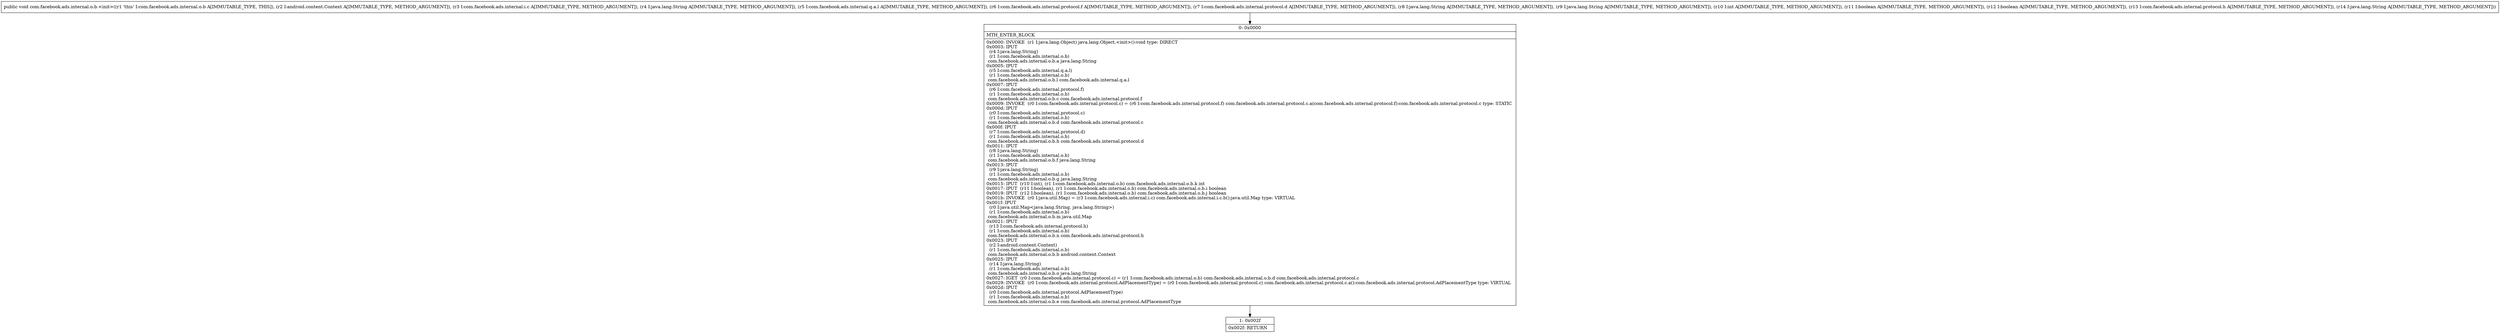 digraph "CFG forcom.facebook.ads.internal.o.b.\<init\>(Landroid\/content\/Context;Lcom\/facebook\/ads\/internal\/i\/c;Ljava\/lang\/String;Lcom\/facebook\/ads\/internal\/q\/a\/l;Lcom\/facebook\/ads\/internal\/protocol\/f;Lcom\/facebook\/ads\/internal\/protocol\/d;Ljava\/lang\/String;Ljava\/lang\/String;IZZLcom\/facebook\/ads\/internal\/protocol\/h;Ljava\/lang\/String;)V" {
Node_0 [shape=record,label="{0\:\ 0x0000|MTH_ENTER_BLOCK\l|0x0000: INVOKE  (r1 I:java.lang.Object) java.lang.Object.\<init\>():void type: DIRECT \l0x0003: IPUT  \l  (r4 I:java.lang.String)\l  (r1 I:com.facebook.ads.internal.o.b)\l com.facebook.ads.internal.o.b.a java.lang.String \l0x0005: IPUT  \l  (r5 I:com.facebook.ads.internal.q.a.l)\l  (r1 I:com.facebook.ads.internal.o.b)\l com.facebook.ads.internal.o.b.l com.facebook.ads.internal.q.a.l \l0x0007: IPUT  \l  (r6 I:com.facebook.ads.internal.protocol.f)\l  (r1 I:com.facebook.ads.internal.o.b)\l com.facebook.ads.internal.o.b.c com.facebook.ads.internal.protocol.f \l0x0009: INVOKE  (r0 I:com.facebook.ads.internal.protocol.c) = (r6 I:com.facebook.ads.internal.protocol.f) com.facebook.ads.internal.protocol.c.a(com.facebook.ads.internal.protocol.f):com.facebook.ads.internal.protocol.c type: STATIC \l0x000d: IPUT  \l  (r0 I:com.facebook.ads.internal.protocol.c)\l  (r1 I:com.facebook.ads.internal.o.b)\l com.facebook.ads.internal.o.b.d com.facebook.ads.internal.protocol.c \l0x000f: IPUT  \l  (r7 I:com.facebook.ads.internal.protocol.d)\l  (r1 I:com.facebook.ads.internal.o.b)\l com.facebook.ads.internal.o.b.h com.facebook.ads.internal.protocol.d \l0x0011: IPUT  \l  (r8 I:java.lang.String)\l  (r1 I:com.facebook.ads.internal.o.b)\l com.facebook.ads.internal.o.b.f java.lang.String \l0x0013: IPUT  \l  (r9 I:java.lang.String)\l  (r1 I:com.facebook.ads.internal.o.b)\l com.facebook.ads.internal.o.b.g java.lang.String \l0x0015: IPUT  (r10 I:int), (r1 I:com.facebook.ads.internal.o.b) com.facebook.ads.internal.o.b.k int \l0x0017: IPUT  (r11 I:boolean), (r1 I:com.facebook.ads.internal.o.b) com.facebook.ads.internal.o.b.i boolean \l0x0019: IPUT  (r12 I:boolean), (r1 I:com.facebook.ads.internal.o.b) com.facebook.ads.internal.o.b.j boolean \l0x001b: INVOKE  (r0 I:java.util.Map) = (r3 I:com.facebook.ads.internal.i.c) com.facebook.ads.internal.i.c.b():java.util.Map type: VIRTUAL \l0x001f: IPUT  \l  (r0 I:java.util.Map\<java.lang.String, java.lang.String\>)\l  (r1 I:com.facebook.ads.internal.o.b)\l com.facebook.ads.internal.o.b.m java.util.Map \l0x0021: IPUT  \l  (r13 I:com.facebook.ads.internal.protocol.h)\l  (r1 I:com.facebook.ads.internal.o.b)\l com.facebook.ads.internal.o.b.n com.facebook.ads.internal.protocol.h \l0x0023: IPUT  \l  (r2 I:android.content.Context)\l  (r1 I:com.facebook.ads.internal.o.b)\l com.facebook.ads.internal.o.b.b android.content.Context \l0x0025: IPUT  \l  (r14 I:java.lang.String)\l  (r1 I:com.facebook.ads.internal.o.b)\l com.facebook.ads.internal.o.b.o java.lang.String \l0x0027: IGET  (r0 I:com.facebook.ads.internal.protocol.c) = (r1 I:com.facebook.ads.internal.o.b) com.facebook.ads.internal.o.b.d com.facebook.ads.internal.protocol.c \l0x0029: INVOKE  (r0 I:com.facebook.ads.internal.protocol.AdPlacementType) = (r0 I:com.facebook.ads.internal.protocol.c) com.facebook.ads.internal.protocol.c.a():com.facebook.ads.internal.protocol.AdPlacementType type: VIRTUAL \l0x002d: IPUT  \l  (r0 I:com.facebook.ads.internal.protocol.AdPlacementType)\l  (r1 I:com.facebook.ads.internal.o.b)\l com.facebook.ads.internal.o.b.e com.facebook.ads.internal.protocol.AdPlacementType \l}"];
Node_1 [shape=record,label="{1\:\ 0x002f|0x002f: RETURN   \l}"];
MethodNode[shape=record,label="{public void com.facebook.ads.internal.o.b.\<init\>((r1 'this' I:com.facebook.ads.internal.o.b A[IMMUTABLE_TYPE, THIS]), (r2 I:android.content.Context A[IMMUTABLE_TYPE, METHOD_ARGUMENT]), (r3 I:com.facebook.ads.internal.i.c A[IMMUTABLE_TYPE, METHOD_ARGUMENT]), (r4 I:java.lang.String A[IMMUTABLE_TYPE, METHOD_ARGUMENT]), (r5 I:com.facebook.ads.internal.q.a.l A[IMMUTABLE_TYPE, METHOD_ARGUMENT]), (r6 I:com.facebook.ads.internal.protocol.f A[IMMUTABLE_TYPE, METHOD_ARGUMENT]), (r7 I:com.facebook.ads.internal.protocol.d A[IMMUTABLE_TYPE, METHOD_ARGUMENT]), (r8 I:java.lang.String A[IMMUTABLE_TYPE, METHOD_ARGUMENT]), (r9 I:java.lang.String A[IMMUTABLE_TYPE, METHOD_ARGUMENT]), (r10 I:int A[IMMUTABLE_TYPE, METHOD_ARGUMENT]), (r11 I:boolean A[IMMUTABLE_TYPE, METHOD_ARGUMENT]), (r12 I:boolean A[IMMUTABLE_TYPE, METHOD_ARGUMENT]), (r13 I:com.facebook.ads.internal.protocol.h A[IMMUTABLE_TYPE, METHOD_ARGUMENT]), (r14 I:java.lang.String A[IMMUTABLE_TYPE, METHOD_ARGUMENT])) }"];
MethodNode -> Node_0;
Node_0 -> Node_1;
}

